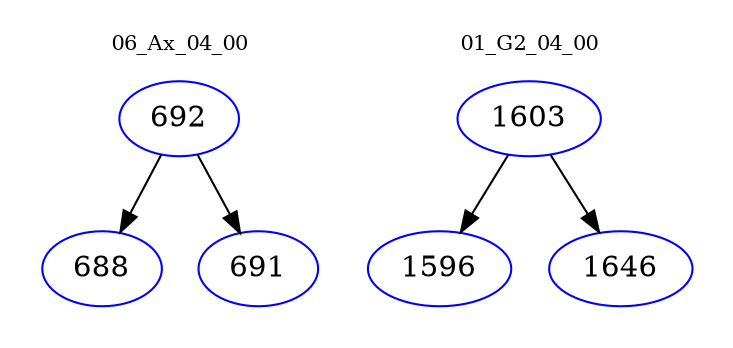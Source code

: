 digraph{
subgraph cluster_0 {
color = white
label = "06_Ax_04_00";
fontsize=10;
T0_692 [label="692", color="blue"]
T0_692 -> T0_688 [color="black"]
T0_688 [label="688", color="blue"]
T0_692 -> T0_691 [color="black"]
T0_691 [label="691", color="blue"]
}
subgraph cluster_1 {
color = white
label = "01_G2_04_00";
fontsize=10;
T1_1603 [label="1603", color="blue"]
T1_1603 -> T1_1596 [color="black"]
T1_1596 [label="1596", color="blue"]
T1_1603 -> T1_1646 [color="black"]
T1_1646 [label="1646", color="blue"]
}
}
